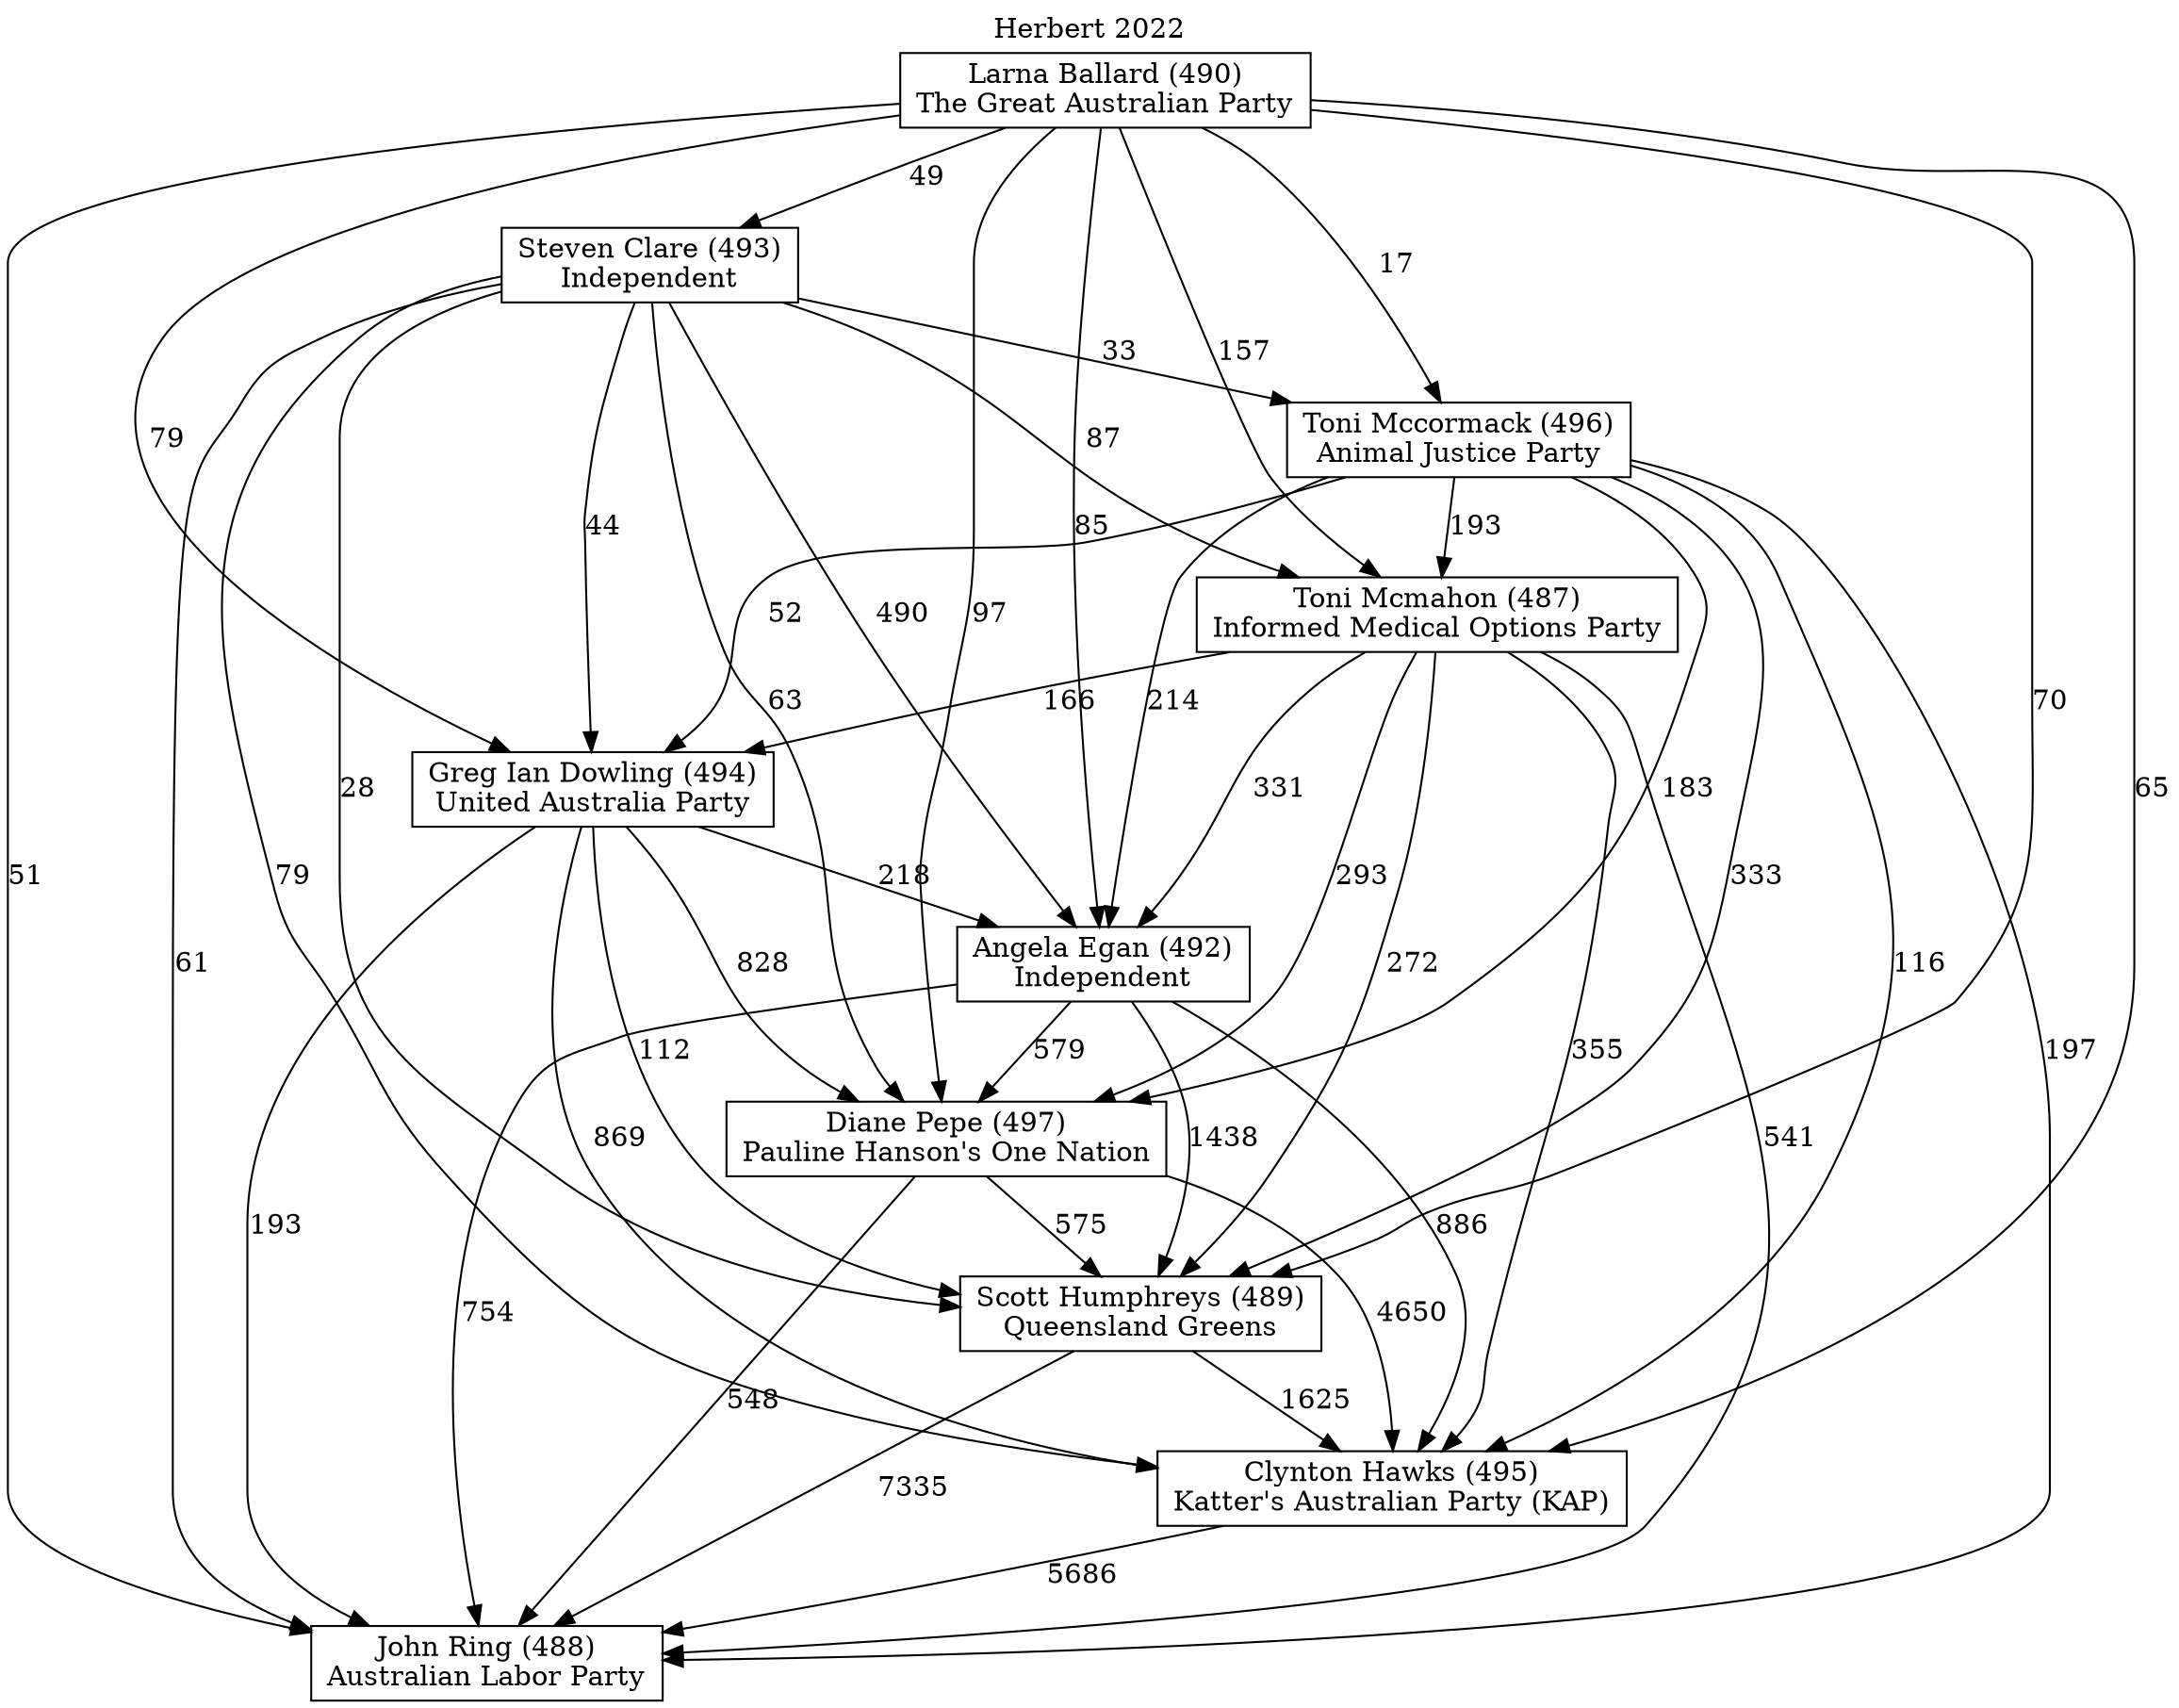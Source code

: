 // House preference flow
digraph "John Ring (488)_Herbert_2022" {
	graph [label="Herbert 2022" labelloc=t mclimit=10]
	node [shape=box]
	"Scott Humphreys (489)" [label="Scott Humphreys (489)
Queensland Greens"]
	"Greg Ian Dowling (494)" [label="Greg Ian Dowling (494)
United Australia Party"]
	"Toni Mcmahon (487)" [label="Toni Mcmahon (487)
Informed Medical Options Party"]
	"John Ring (488)" [label="John Ring (488)
Australian Labor Party"]
	"Steven Clare (493)" [label="Steven Clare (493)
Independent"]
	"Larna Ballard (490)" [label="Larna Ballard (490)
The Great Australian Party"]
	"Diane Pepe (497)" [label="Diane Pepe (497)
Pauline Hanson's One Nation"]
	"Angela Egan (492)" [label="Angela Egan (492)
Independent"]
	"Toni Mccormack (496)" [label="Toni Mccormack (496)
Animal Justice Party"]
	"Clynton Hawks (495)" [label="Clynton Hawks (495)
Katter's Australian Party (KAP)"]
	"Larna Ballard (490)" -> "Scott Humphreys (489)" [label=70]
	"Greg Ian Dowling (494)" -> "Scott Humphreys (489)" [label=112]
	"Toni Mcmahon (487)" -> "Scott Humphreys (489)" [label=272]
	"Greg Ian Dowling (494)" -> "John Ring (488)" [label=193]
	"Steven Clare (493)" -> "Scott Humphreys (489)" [label=28]
	"Toni Mccormack (496)" -> "Greg Ian Dowling (494)" [label=52]
	"Diane Pepe (497)" -> "John Ring (488)" [label=548]
	"Angela Egan (492)" -> "Diane Pepe (497)" [label=579]
	"Steven Clare (493)" -> "Toni Mcmahon (487)" [label=87]
	"Greg Ian Dowling (494)" -> "Diane Pepe (497)" [label=828]
	"Toni Mccormack (496)" -> "Angela Egan (492)" [label=214]
	"Angela Egan (492)" -> "Clynton Hawks (495)" [label=886]
	"Steven Clare (493)" -> "Toni Mccormack (496)" [label=33]
	"Larna Ballard (490)" -> "Clynton Hawks (495)" [label=65]
	"Greg Ian Dowling (494)" -> "Angela Egan (492)" [label=218]
	"Larna Ballard (490)" -> "Angela Egan (492)" [label=85]
	"Angela Egan (492)" -> "Scott Humphreys (489)" [label=1438]
	"Steven Clare (493)" -> "Diane Pepe (497)" [label=63]
	"Toni Mcmahon (487)" -> "Clynton Hawks (495)" [label=355]
	"Toni Mcmahon (487)" -> "John Ring (488)" [label=541]
	"Toni Mccormack (496)" -> "Diane Pepe (497)" [label=183]
	"Scott Humphreys (489)" -> "Clynton Hawks (495)" [label=1625]
	"Diane Pepe (497)" -> "Clynton Hawks (495)" [label=4650]
	"Greg Ian Dowling (494)" -> "Clynton Hawks (495)" [label=869]
	"Larna Ballard (490)" -> "Greg Ian Dowling (494)" [label=79]
	"Toni Mccormack (496)" -> "Toni Mcmahon (487)" [label=193]
	"Larna Ballard (490)" -> "Diane Pepe (497)" [label=97]
	"Scott Humphreys (489)" -> "John Ring (488)" [label=7335]
	"Toni Mccormack (496)" -> "Scott Humphreys (489)" [label=333]
	"Steven Clare (493)" -> "Greg Ian Dowling (494)" [label=44]
	"Toni Mccormack (496)" -> "John Ring (488)" [label=197]
	"Angela Egan (492)" -> "John Ring (488)" [label=754]
	"Toni Mccormack (496)" -> "Clynton Hawks (495)" [label=116]
	"Larna Ballard (490)" -> "John Ring (488)" [label=51]
	"Larna Ballard (490)" -> "Toni Mcmahon (487)" [label=157]
	"Larna Ballard (490)" -> "Toni Mccormack (496)" [label=17]
	"Steven Clare (493)" -> "Angela Egan (492)" [label=490]
	"Toni Mcmahon (487)" -> "Greg Ian Dowling (494)" [label=166]
	"Steven Clare (493)" -> "John Ring (488)" [label=61]
	"Clynton Hawks (495)" -> "John Ring (488)" [label=5686]
	"Larna Ballard (490)" -> "Steven Clare (493)" [label=49]
	"Toni Mcmahon (487)" -> "Angela Egan (492)" [label=331]
	"Diane Pepe (497)" -> "Scott Humphreys (489)" [label=575]
	"Steven Clare (493)" -> "Clynton Hawks (495)" [label=79]
	"Toni Mcmahon (487)" -> "Diane Pepe (497)" [label=293]
}
